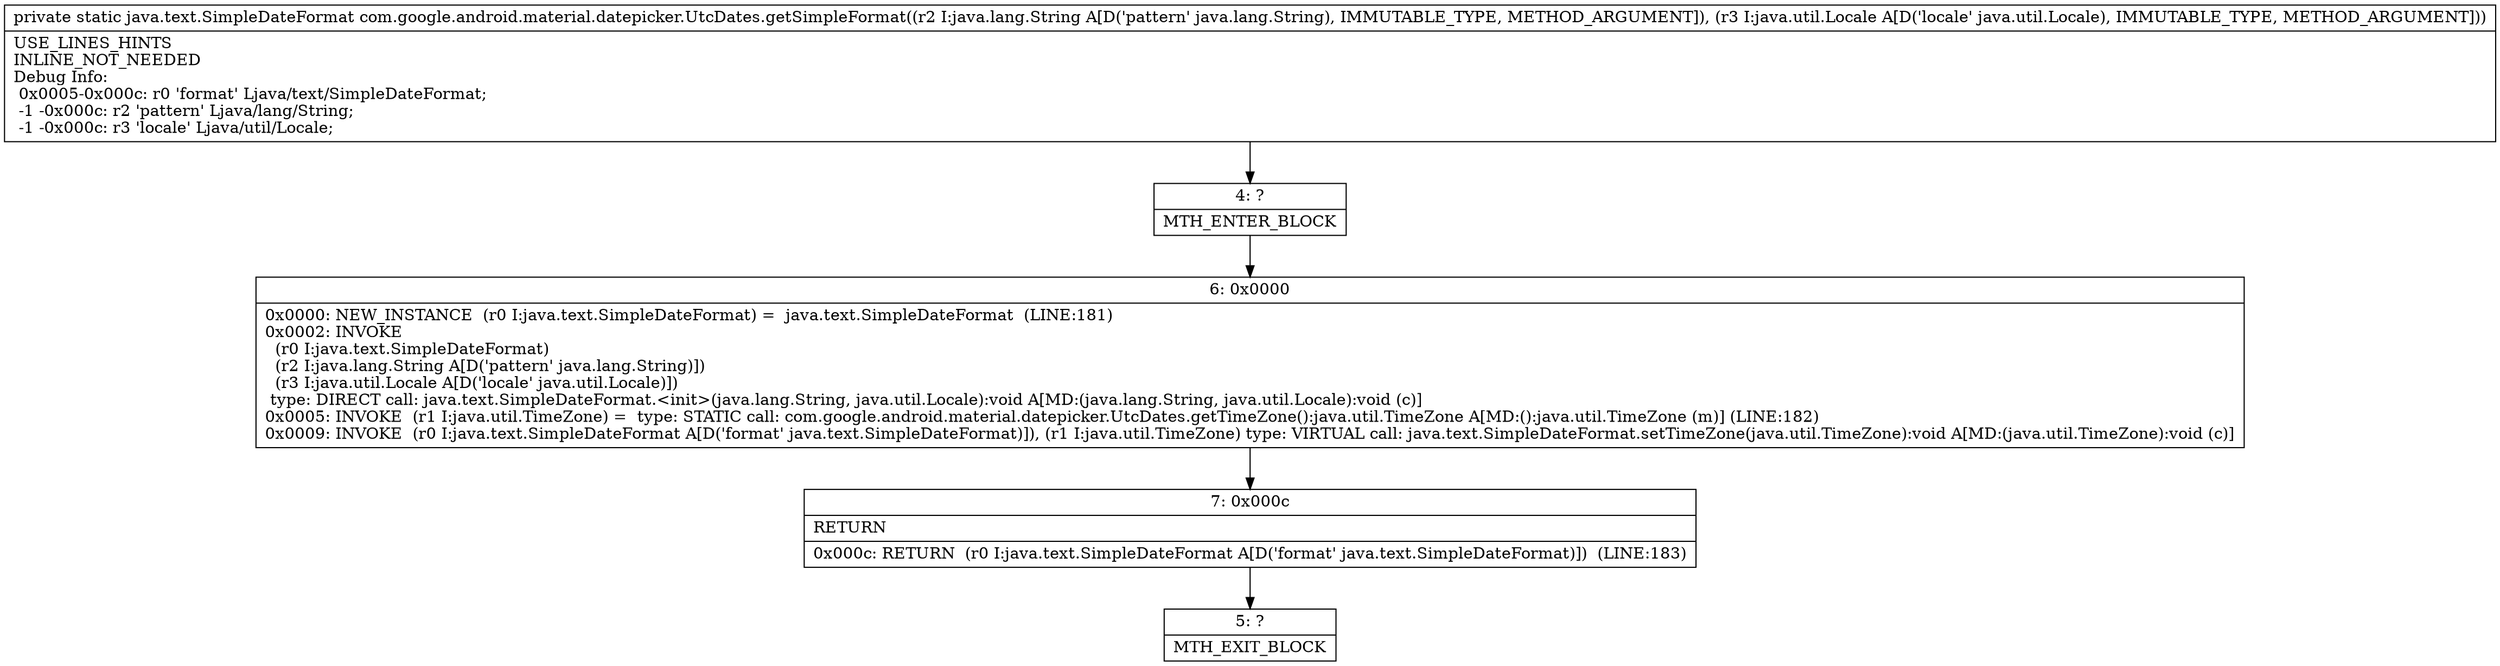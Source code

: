digraph "CFG forcom.google.android.material.datepicker.UtcDates.getSimpleFormat(Ljava\/lang\/String;Ljava\/util\/Locale;)Ljava\/text\/SimpleDateFormat;" {
Node_4 [shape=record,label="{4\:\ ?|MTH_ENTER_BLOCK\l}"];
Node_6 [shape=record,label="{6\:\ 0x0000|0x0000: NEW_INSTANCE  (r0 I:java.text.SimpleDateFormat) =  java.text.SimpleDateFormat  (LINE:181)\l0x0002: INVOKE  \l  (r0 I:java.text.SimpleDateFormat)\l  (r2 I:java.lang.String A[D('pattern' java.lang.String)])\l  (r3 I:java.util.Locale A[D('locale' java.util.Locale)])\l type: DIRECT call: java.text.SimpleDateFormat.\<init\>(java.lang.String, java.util.Locale):void A[MD:(java.lang.String, java.util.Locale):void (c)]\l0x0005: INVOKE  (r1 I:java.util.TimeZone) =  type: STATIC call: com.google.android.material.datepicker.UtcDates.getTimeZone():java.util.TimeZone A[MD:():java.util.TimeZone (m)] (LINE:182)\l0x0009: INVOKE  (r0 I:java.text.SimpleDateFormat A[D('format' java.text.SimpleDateFormat)]), (r1 I:java.util.TimeZone) type: VIRTUAL call: java.text.SimpleDateFormat.setTimeZone(java.util.TimeZone):void A[MD:(java.util.TimeZone):void (c)]\l}"];
Node_7 [shape=record,label="{7\:\ 0x000c|RETURN\l|0x000c: RETURN  (r0 I:java.text.SimpleDateFormat A[D('format' java.text.SimpleDateFormat)])  (LINE:183)\l}"];
Node_5 [shape=record,label="{5\:\ ?|MTH_EXIT_BLOCK\l}"];
MethodNode[shape=record,label="{private static java.text.SimpleDateFormat com.google.android.material.datepicker.UtcDates.getSimpleFormat((r2 I:java.lang.String A[D('pattern' java.lang.String), IMMUTABLE_TYPE, METHOD_ARGUMENT]), (r3 I:java.util.Locale A[D('locale' java.util.Locale), IMMUTABLE_TYPE, METHOD_ARGUMENT]))  | USE_LINES_HINTS\lINLINE_NOT_NEEDED\lDebug Info:\l  0x0005\-0x000c: r0 'format' Ljava\/text\/SimpleDateFormat;\l  \-1 \-0x000c: r2 'pattern' Ljava\/lang\/String;\l  \-1 \-0x000c: r3 'locale' Ljava\/util\/Locale;\l}"];
MethodNode -> Node_4;Node_4 -> Node_6;
Node_6 -> Node_7;
Node_7 -> Node_5;
}

